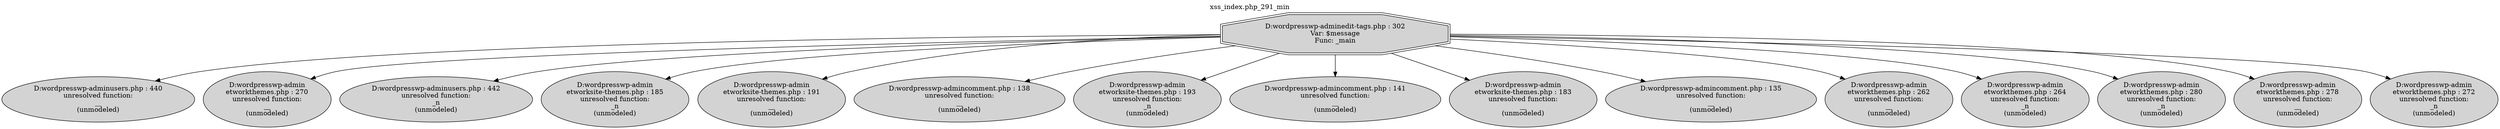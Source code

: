 digraph cfg {
  label="xss_index.php_291_min";
  labelloc=t;
  n1 [shape=doubleoctagon, label="D:\wordpress\wp-admin\edit-tags.php : 302\nVar: $message\nFunc: _main\n",style=filled];
  n2 [shape=ellipse, label="D:\wordpress\wp-admin\users.php : 440\nunresolved function:\n__\n(unmodeled)\n",style=filled];
  n3 [shape=ellipse, label="D:\wordpress\wp-admin\network\themes.php : 270\nunresolved function:\n__\n(unmodeled)\n",style=filled];
  n4 [shape=ellipse, label="D:\wordpress\wp-admin\users.php : 442\nunresolved function:\n_n\n(unmodeled)\n",style=filled];
  n5 [shape=ellipse, label="D:\wordpress\wp-admin\network\site-themes.php : 185\nunresolved function:\n_n\n(unmodeled)\n",style=filled];
  n6 [shape=ellipse, label="D:\wordpress\wp-admin\network\site-themes.php : 191\nunresolved function:\n__\n(unmodeled)\n",style=filled];
  n7 [shape=ellipse, label="D:\wordpress\wp-admin\comment.php : 138\nunresolved function:\n__\n(unmodeled)\n",style=filled];
  n8 [shape=ellipse, label="D:\wordpress\wp-admin\network\site-themes.php : 193\nunresolved function:\n_n\n(unmodeled)\n",style=filled];
  n9 [shape=ellipse, label="D:\wordpress\wp-admin\comment.php : 141\nunresolved function:\n__\n(unmodeled)\n",style=filled];
  n10 [shape=ellipse, label="D:\wordpress\wp-admin\network\site-themes.php : 183\nunresolved function:\n__\n(unmodeled)\n",style=filled];
  n11 [shape=ellipse, label="D:\wordpress\wp-admin\comment.php : 135\nunresolved function:\n__\n(unmodeled)\n",style=filled];
  n12 [shape=ellipse, label="D:\wordpress\wp-admin\network\themes.php : 262\nunresolved function:\n__\n(unmodeled)\n",style=filled];
  n13 [shape=ellipse, label="D:\wordpress\wp-admin\network\themes.php : 264\nunresolved function:\n_n\n(unmodeled)\n",style=filled];
  n14 [shape=ellipse, label="D:\wordpress\wp-admin\network\themes.php : 280\nunresolved function:\n_n\n(unmodeled)\n",style=filled];
  n15 [shape=ellipse, label="D:\wordpress\wp-admin\network\themes.php : 278\nunresolved function:\n__\n(unmodeled)\n",style=filled];
  n16 [shape=ellipse, label="D:\wordpress\wp-admin\network\themes.php : 272\nunresolved function:\n_n\n(unmodeled)\n",style=filled];
  n1 -> n2;
  n1 -> n3;
  n1 -> n4;
  n1 -> n5;
  n1 -> n6;
  n1 -> n7;
  n1 -> n8;
  n1 -> n9;
  n1 -> n10;
  n1 -> n11;
  n1 -> n12;
  n1 -> n13;
  n1 -> n14;
  n1 -> n15;
  n1 -> n16;
}
